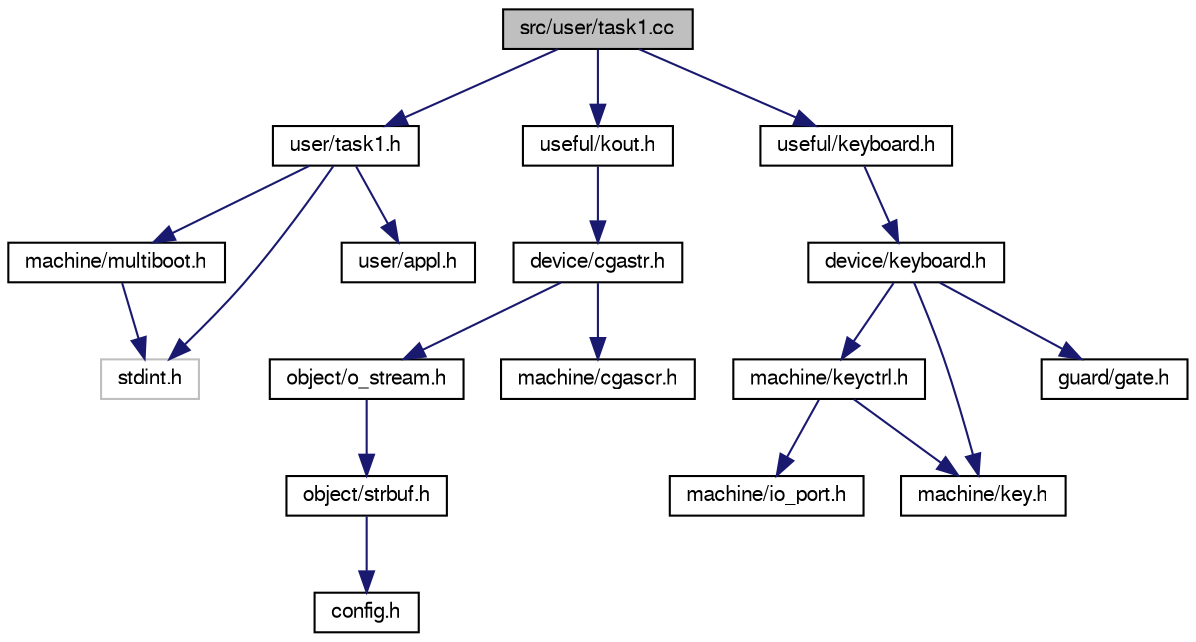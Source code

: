 digraph "src/user/task1.cc"
{
  bgcolor="transparent";
  edge [fontname="FreeSans",fontsize="10",labelfontname="FreeSans",labelfontsize="10"];
  node [fontname="FreeSans",fontsize="10",shape=record];
  Node1 [label="src/user/task1.cc",height=0.2,width=0.4,color="black", fillcolor="grey75", style="filled" fontcolor="black"];
  Node1 -> Node2 [color="midnightblue",fontsize="10",style="solid",fontname="FreeSans"];
  Node2 [label="user/task1.h",height=0.2,width=0.4,color="black",URL="$task1_8h.html",tooltip="Klassendeklaration für erste Aufgabe."];
  Node2 -> Node3 [color="midnightblue",fontsize="10",style="solid",fontname="FreeSans"];
  Node3 [label="machine/multiboot.h",height=0.2,width=0.4,color="black",URL="$multiboot_8h.html"];
  Node3 -> Node4 [color="midnightblue",fontsize="10",style="solid",fontname="FreeSans"];
  Node4 [label="stdint.h",height=0.2,width=0.4,color="grey75"];
  Node2 -> Node5 [color="midnightblue",fontsize="10",style="solid",fontname="FreeSans"];
  Node5 [label="user/appl.h",height=0.2,width=0.4,color="black",URL="$appl_8h.html",tooltip="Grundklasse für Anwendungen, für die einzelnen Aufgaben benötigt."];
  Node2 -> Node4 [color="midnightblue",fontsize="10",style="solid",fontname="FreeSans"];
  Node1 -> Node6 [color="midnightblue",fontsize="10",style="solid",fontname="FreeSans"];
  Node6 [label="useful/kout.h",height=0.2,width=0.4,color="black",URL="$kout_8h.html",tooltip="alles notwendige zum nutzen der in main.cc deklarierten globalen Variable kout"];
  Node6 -> Node7 [color="midnightblue",fontsize="10",style="solid",fontname="FreeSans"];
  Node7 [label="device/cgastr.h",height=0.2,width=0.4,color="black",URL="$cgastr_8h.html"];
  Node7 -> Node8 [color="midnightblue",fontsize="10",style="solid",fontname="FreeSans"];
  Node8 [label="object/o_stream.h",height=0.2,width=0.4,color="black",URL="$o__stream_8h.html"];
  Node8 -> Node9 [color="midnightblue",fontsize="10",style="solid",fontname="FreeSans"];
  Node9 [label="object/strbuf.h",height=0.2,width=0.4,color="black",URL="$strbuf_8h.html"];
  Node9 -> Node10 [color="midnightblue",fontsize="10",style="solid",fontname="FreeSans"];
  Node10 [label="config.h",height=0.2,width=0.4,color="black",URL="$config_8h.html",tooltip="verschiedene defines für Einstellungen"];
  Node7 -> Node11 [color="midnightblue",fontsize="10",style="solid",fontname="FreeSans"];
  Node11 [label="machine/cgascr.h",height=0.2,width=0.4,color="black",URL="$cgascr_8h.html"];
  Node1 -> Node12 [color="midnightblue",fontsize="10",style="solid",fontname="FreeSans"];
  Node12 [label="useful/keyboard.h",height=0.2,width=0.4,color="black",URL="$useful_2keyboard_8h.html"];
  Node12 -> Node13 [color="midnightblue",fontsize="10",style="solid",fontname="FreeSans"];
  Node13 [label="device/keyboard.h",height=0.2,width=0.4,color="black",URL="$device_2keyboard_8h.html"];
  Node13 -> Node14 [color="midnightblue",fontsize="10",style="solid",fontname="FreeSans"];
  Node14 [label="machine/keyctrl.h",height=0.2,width=0.4,color="black",URL="$keyctrl_8h.html"];
  Node14 -> Node15 [color="midnightblue",fontsize="10",style="solid",fontname="FreeSans"];
  Node15 [label="machine/io_port.h",height=0.2,width=0.4,color="black",URL="$io__port_8h.html"];
  Node14 -> Node16 [color="midnightblue",fontsize="10",style="solid",fontname="FreeSans"];
  Node16 [label="machine/key.h",height=0.2,width=0.4,color="black",URL="$key_8h.html"];
  Node13 -> Node17 [color="midnightblue",fontsize="10",style="solid",fontname="FreeSans"];
  Node17 [label="guard/gate.h",height=0.2,width=0.4,color="black",URL="$gate_8h.html"];
  Node13 -> Node16 [color="midnightblue",fontsize="10",style="solid",fontname="FreeSans"];
}
